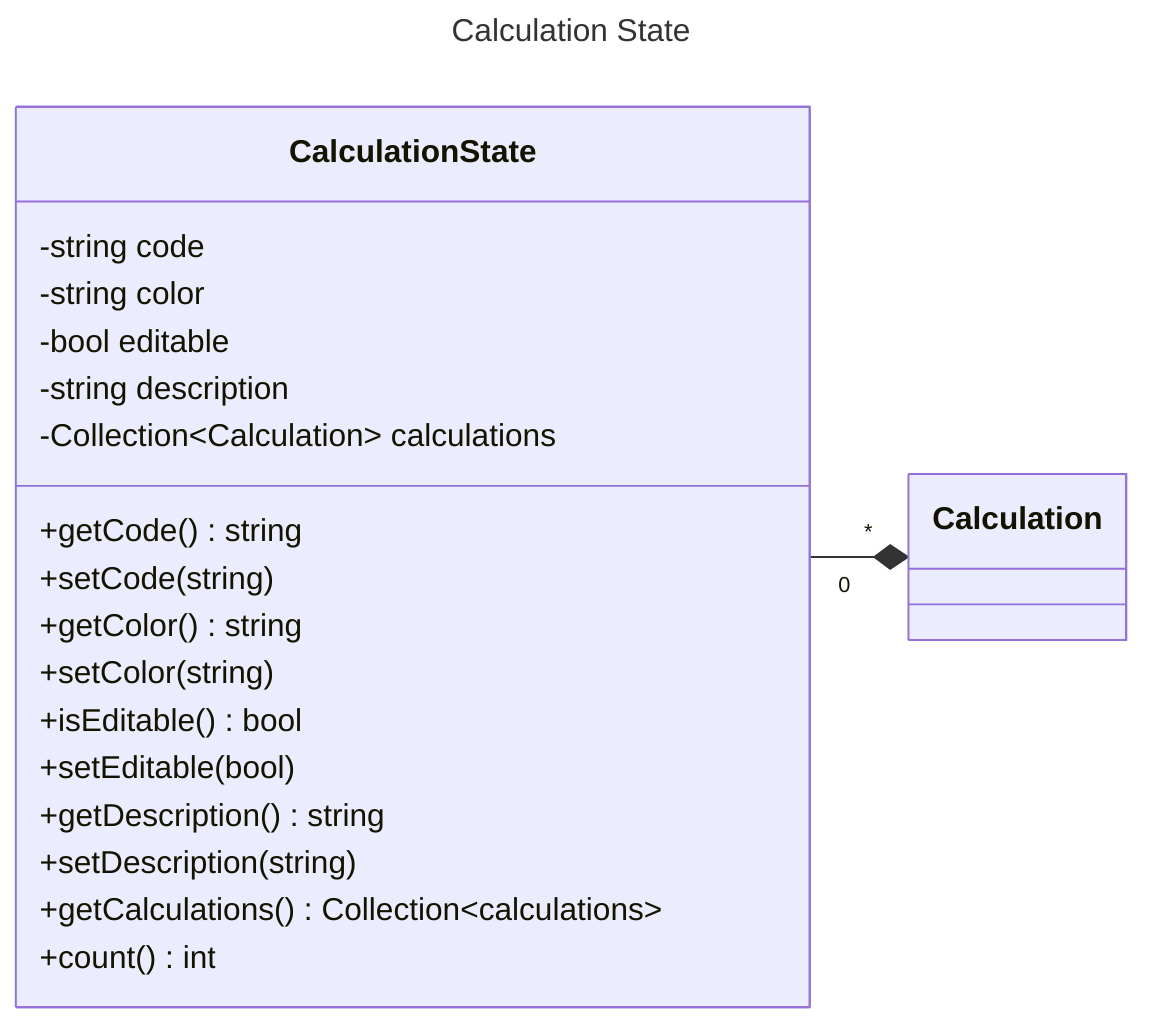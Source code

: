 ---
title: Calculation State
---

classDiagram
    direction LR

    class CalculationState {
        -string code
        -string color
        -bool editable
        -string description
        -Collection~Calculation~ calculations
        +getCode() string
        +setCode(string)
        +getColor() string
        +setColor(string)
        +isEditable() bool
        +setEditable(bool)
        +getDescription() string
        +setDescription(string)
        +getCalculations() Collection~calculations~
        +count() int
    }

    class Calculation {
    }

    CalculationState "0" --* "*" Calculation

    click Calculation call nodeCallback()